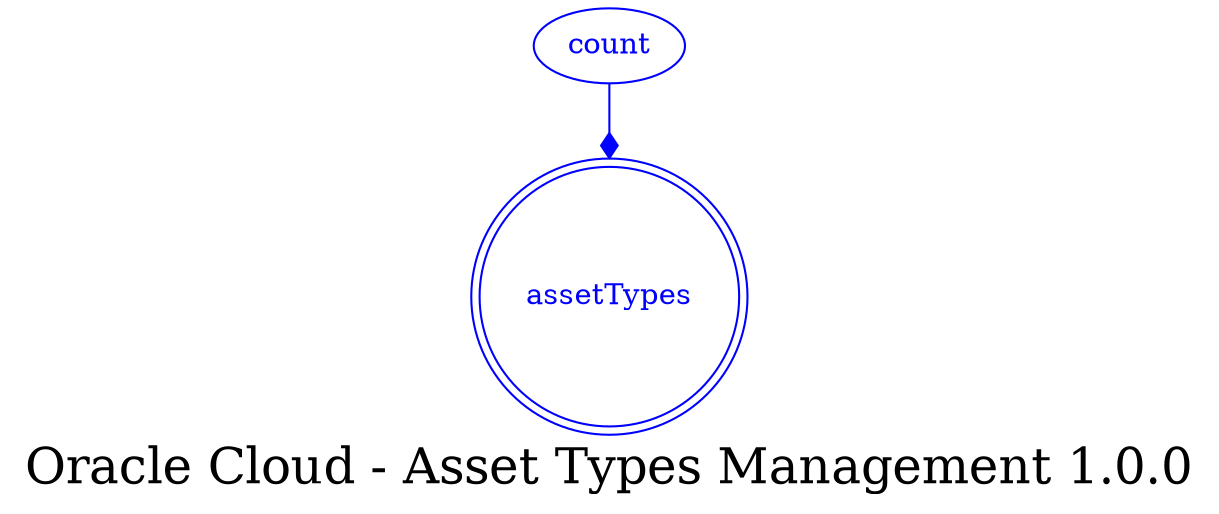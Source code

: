 digraph LexiconGraph {
graph[label="Oracle Cloud - Asset Types Management 1.0.0", fontsize=24]
splines=true
"assetTypes" [color=blue, fontcolor=blue, shape=doublecircle]
"count" -> "assetTypes" [color=blue, fontcolor=blue, arrowhead=diamond, arrowtail=none]
"count" [color=blue, fontcolor=blue, shape=ellipse]
}

